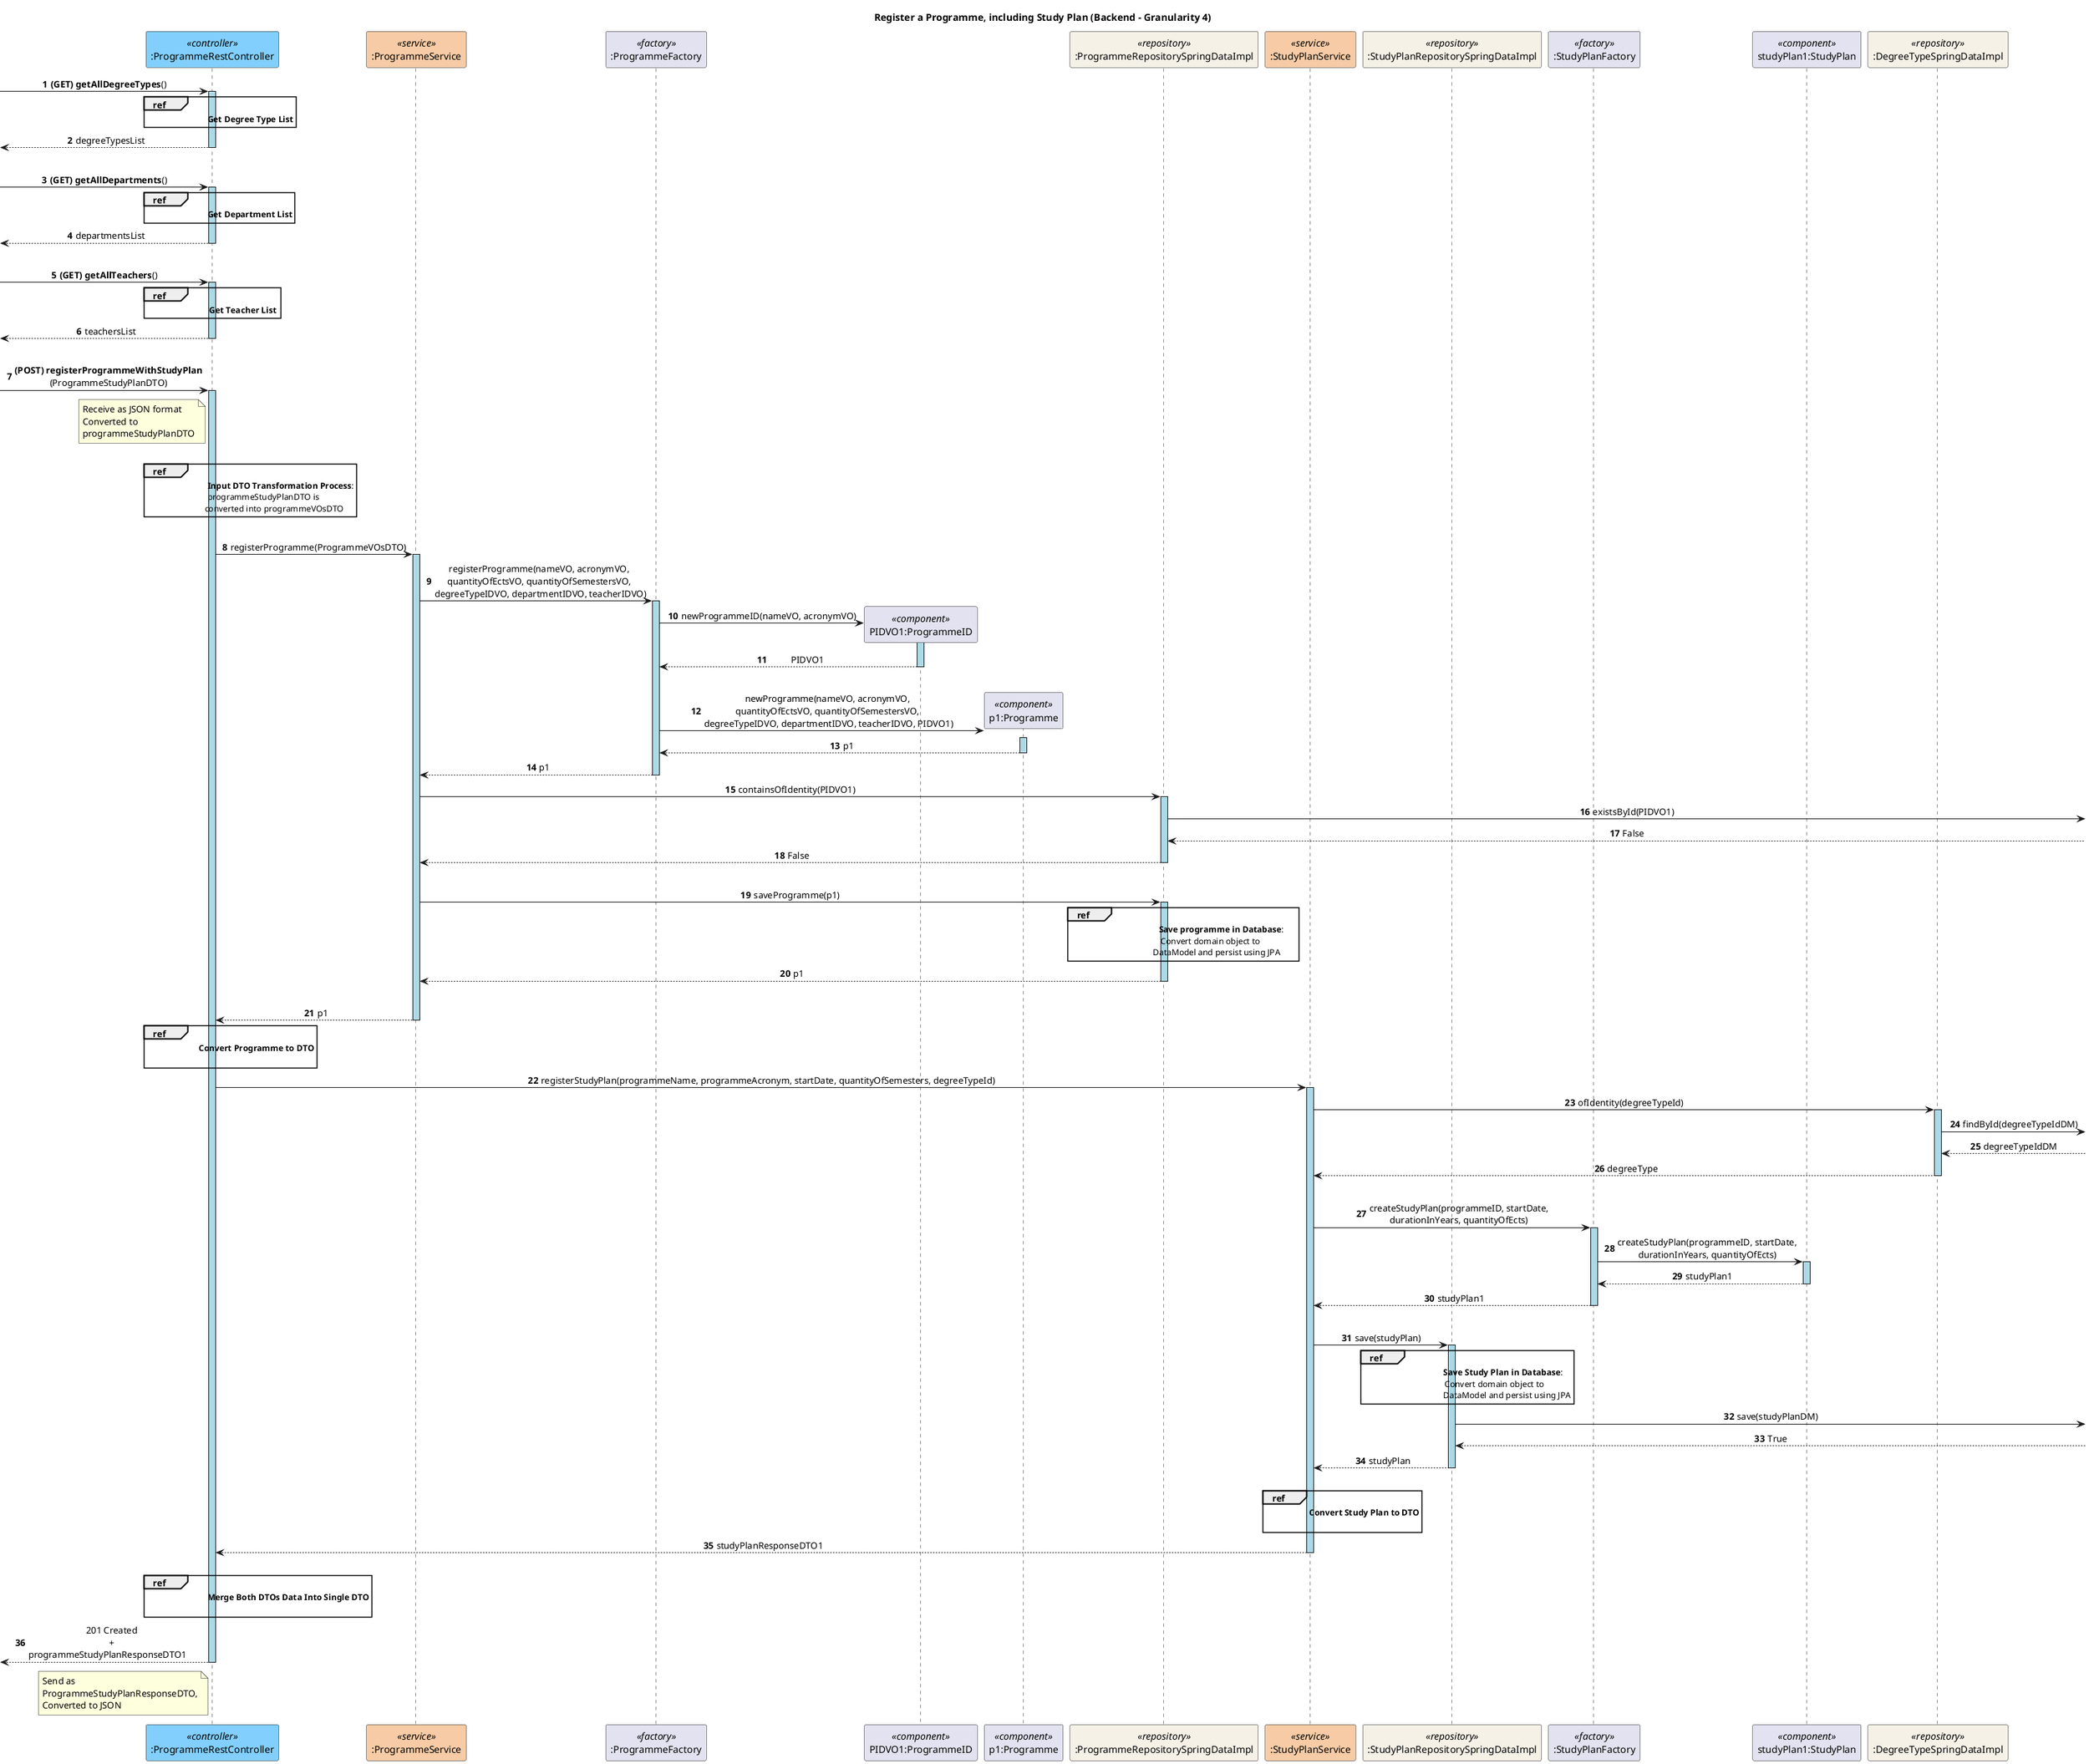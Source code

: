 @startuml
title Register a Programme, including Study Plan (Backend - Granularity 4)
skinparam sequenceLifeLineBackgroundColor lightblue
skinparam sequenceMessageAlign center
autonumber

participant ":ProgrammeRestController" as RestController <<controller>> #82CFFD
participant ":ProgrammeService" as ProgrammeService <<service>> #F6CBA5
participant ":ProgrammeFactory" as ProgrammeFactory <<factory>>
participant "PIDVO1:ProgrammeID" as ProgrammeID <<component>>
participant "p1:Programme" as Programme <<component>>
participant ":ProgrammeRepositorySpringDataImpl" as ProgrammeRepository <<repository>> #F6F1E7
participant ":StudyPlanService" as StudyPlanService <<service>> #F6CBA5
participant ":StudyPlanRepositorySpringDataImpl" as StudyPlanRepository <<repository>> #F6F1E7
participant ":StudyPlanFactory" as StudyPlanFactory <<factory>>
participant "studyPlan1:StudyPlan" as StudyPlan <<component>>
participant ":DegreeTypeSpringDataImpl" as DegreeTypeRepository <<repository>> #F6F1E7

-> RestController: **(GET) getAllDegreeTypes**()
activate RestController
ref over RestController
  \t\t\t    **Get Degree Type List**
end ref
<-- RestController: degreeTypesList
deactivate RestController
|||
-> RestController: **(GET) getAllDepartments**()
activate RestController
ref over RestController
  \t\t\t    **Get Department List**
end ref
<-- RestController: departmentsList
deactivate RestController
|||
-> RestController: **(GET) getAllTeachers**()
activate RestController
ref over RestController
  \t\t\t    **Get Teacher List**
end ref
<-- RestController: teachersList
deactivate RestController
|||
-> RestController: **(POST) registerProgrammeWithStudyPlan**\n(ProgrammeStudyPlanDTO)
activate RestController
note left of RestController
  Receive as JSON format
  Converted to
  programmeStudyPlanDTO
end note
|||
ref over RestController
    \t\t\t    **Input DTO Transformation Process**:
    \t    programmeStudyPlanDTO is
    \t\t      converted into programmeVOsDTO
end ref
|||
RestController -> ProgrammeService ++: registerProgramme(ProgrammeVOsDTO)

ProgrammeService -> ProgrammeFactory ++: registerProgramme(nameVO, acronymVO, \nquantityOfEctsVO, quantityOfSemestersVO, \ndegreeTypeIDVO, departmentIDVO, teacherIDVO)

ProgrammeFactory -> ProgrammeID **: newProgrammeID(nameVO, acronymVO)
activate ProgrammeID
ProgrammeID --> ProgrammeFactory --: \t PIDVO1
|||
ProgrammeFactory -> Programme **: newProgramme(nameVO, acronymVO, \nquantityOfEctsVO, quantityOfSemestersVO, \ndegreeTypeIDVO, departmentIDVO, teacherIDVO, PIDVO1)
activate Programme

Programme --> ProgrammeFactory --: p1
ProgrammeFactory --> ProgrammeService --: p1

ProgrammeService -> ProgrammeRepository++ :containsOfIdentity(PIDVO1)
ProgrammeRepository -> : existsById(PIDVO1)
ProgrammeRepository <-- : False
ProgrammeRepository --> ProgrammeService-- : False
|||
ProgrammeService -> ProgrammeRepository ++: saveProgramme(p1)

ref over ProgrammeRepository
       \t\t\t\t   **Save programme in Database**:
    \t \t \t Convert domain object to
    \t\t\t\t      DataModel and persist using JPA\t
end ref

ProgrammeRepository --> ProgrammeService --: p1
|||
ProgrammeService --> RestController --: p1
ref over RestController
  \t\t\t**Convert Programme to DTO**

end ref
RestController -> StudyPlanService: registerStudyPlan(programmeName, programmeAcronym, startDate, quantityOfSemesters, degreeTypeId)
activate StudyPlanService
StudyPlanService -> DegreeTypeRepository: ofIdentity(degreeTypeId)
activate DegreeTypeRepository
DegreeTypeRepository -> : findById(degreeTypeIdDM)
DegreeTypeRepository <-- : degreeTypeIdDM
DegreeTypeRepository --> StudyPlanService: degreeType
deactivate DegreeTypeRepository
|||

StudyPlanService -> StudyPlanFactory: createStudyPlan(programmeID, startDate,\ndurationInYears, quantityOfEcts)
activate StudyPlanFactory
StudyPlanFactory -> StudyPlan ++: createStudyPlan(programmeID, startDate,\ndurationInYears, quantityOfEcts)
StudyPlan --> StudyPlanFactory --: studyPlan1
StudyPlanFactory --> StudyPlanService: studyPlan1
deactivate StudyPlanFactory
|||
StudyPlanService -> StudyPlanRepository: save(studyPlan)
activate StudyPlanRepository
ref over StudyPlanRepository
       \t\t\t\t **Save Study Plan in Database**:
    \t \t \t Convert domain object to
    \t\t\t\t     DataModel and persist using JPA\t
end ref
StudyPlanRepository -> : save(studyPlanDM)
StudyPlanRepository <-- : True
StudyPlanRepository --> StudyPlanService: studyPlan
deactivate StudyPlanRepository
|||
ref over StudyPlanService
  \t\t    **Convert Study Plan to DTO**

end ref
StudyPlanService --> RestController: studyPlanResponseDTO1
deactivate StudyPlanService
|||
ref over RestController
  \t\t\t    **Merge Both DTOs Data Into Single DTO**

end ref
<-- RestController: 201 Created \n+ \nprogrammeStudyPlanResponseDTO1\t
deactivate RestController
note left RestController
  Send as
  ProgrammeStudyPlanResponseDTO,
  Converted to JSON
end note
@enduml